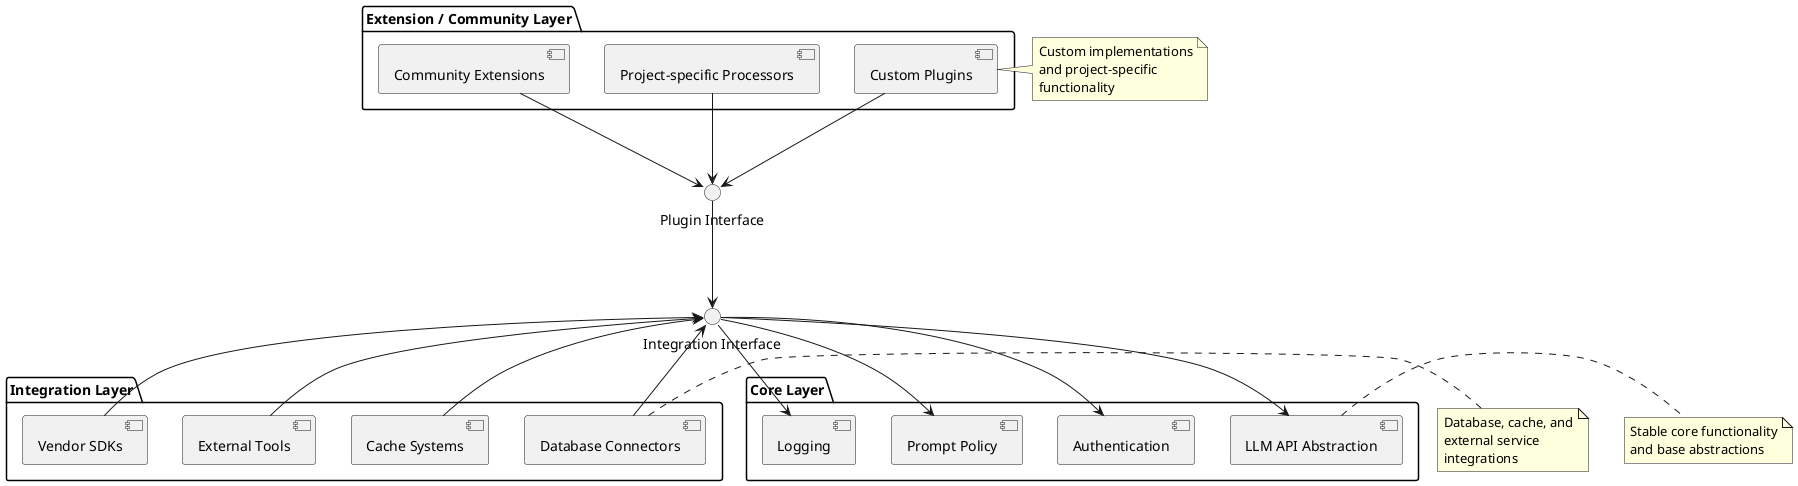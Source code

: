 @startuml Layered Modularity & Core Abstraction Pattern

skinparam componentStyle uml2
skinparam backgroundColor white
skinparam handwritten false

' Define components
package "Extension / Community Layer" {
    [Custom Plugins] as plugins
    [Project-specific Processors] as processors
    [Community Extensions] as extensions
}

package "Integration Layer" {
    [Database Connectors] as db
    [Cache Systems] as cache
    [External Tools] as tools
    [Vendor SDKs] as sdk
}

package "Core Layer" {
    [LLM API Abstraction] as llm
    [Authentication] as auth
    [Prompt Policy] as prompt
    [Logging] as log
}

' Define interfaces
interface "Plugin Interface" as pluginI
interface "Integration Interface" as integrationI

' Define relationships
plugins -down-> pluginI
processors -down-> pluginI
extensions -down-> pluginI

pluginI -down-> integrationI

db -up-> integrationI
cache -up-> integrationI
tools -up-> integrationI
sdk -up-> integrationI

integrationI -down-> llm
integrationI -down-> auth
integrationI -down-> prompt
integrationI -down-> log

' Add notes
note right of plugins
  Custom implementations
  and project-specific
  functionality
end note

note right of db
  Database, cache, and
  external service
  integrations
end note

note right of llm
  Stable core functionality
  and base abstractions
end note

@enduml 